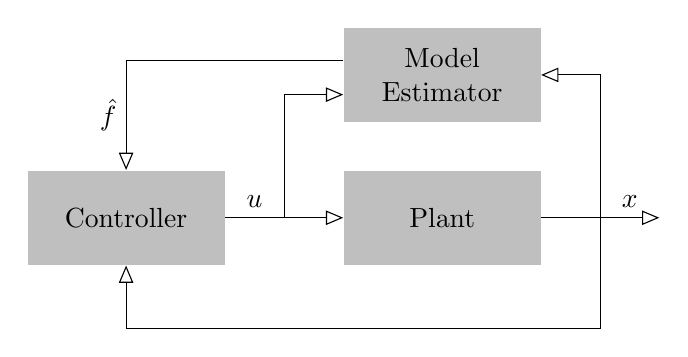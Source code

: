% created by Edgar Klenske

\begin{tikzpicture}[auto, node distance=1.5cm,>=open triangle 45]
\tikzstyle{block} = [fill=lightgray, rectangle,
    minimum height=1.2cm, minimum width=2.5cm, align=center]

    % We start by placing the blocks
    \node[block] (controller) {Controller};
    \node[block, right=of controller] (plant) {Plant};
    \coordinate[right=of plant] (out);
    \coordinate[below=0.8 cm of controller] (corner);
    \node[block, above=0.6cm of plant, align=center] (est) {Model\\Estimator};

    % Once the nodes are placed, connecting them is easy.
    \draw[->] (controller) -- node[coordinate](u){} node[near start]{$u$}
(plant);
    \draw[->] (plant) -- node[coordinate](x){} node[near end]{$x$} (out);
    \draw[->] (x) |- (corner) -- (controller);
    \draw[->] (u) |- ([yshift=-4mm]est);
    \draw[->] (x) |- (est);
    \draw[->] ([yshift=6mm]est) -| node[left, near end]{$\hat
f$}(controller);
\end{tikzpicture}
